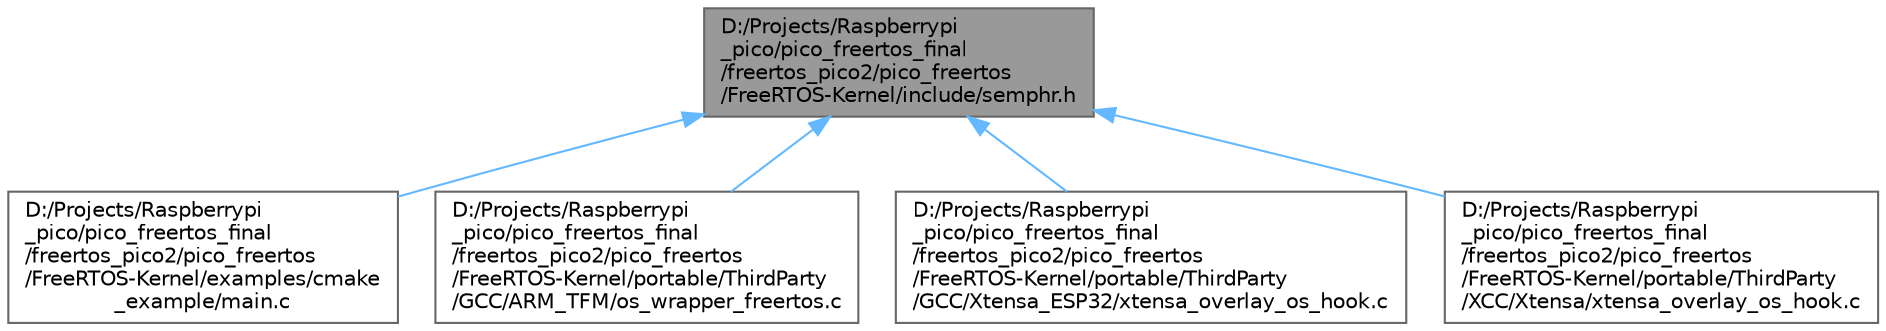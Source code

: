 digraph "D:/Projects/Raspberrypi_pico/pico_freertos_final/freertos_pico2/pico_freertos/FreeRTOS-Kernel/include/semphr.h"
{
 // LATEX_PDF_SIZE
  bgcolor="transparent";
  edge [fontname=Helvetica,fontsize=10,labelfontname=Helvetica,labelfontsize=10];
  node [fontname=Helvetica,fontsize=10,shape=box,height=0.2,width=0.4];
  Node1 [id="Node000001",label="D:/Projects/Raspberrypi\l_pico/pico_freertos_final\l/freertos_pico2/pico_freertos\l/FreeRTOS-Kernel/include/semphr.h",height=0.2,width=0.4,color="gray40", fillcolor="grey60", style="filled", fontcolor="black",tooltip=" "];
  Node1 -> Node2 [id="edge1_Node000001_Node000002",dir="back",color="steelblue1",style="solid",tooltip=" "];
  Node2 [id="Node000002",label="D:/Projects/Raspberrypi\l_pico/pico_freertos_final\l/freertos_pico2/pico_freertos\l/FreeRTOS-Kernel/examples/cmake\l_example/main.c",height=0.2,width=0.4,color="grey40", fillcolor="white", style="filled",URL="$main_8c.html",tooltip=" "];
  Node1 -> Node3 [id="edge2_Node000001_Node000003",dir="back",color="steelblue1",style="solid",tooltip=" "];
  Node3 [id="Node000003",label="D:/Projects/Raspberrypi\l_pico/pico_freertos_final\l/freertos_pico2/pico_freertos\l/FreeRTOS-Kernel/portable/ThirdParty\l/GCC/ARM_TFM/os_wrapper_freertos.c",height=0.2,width=0.4,color="grey40", fillcolor="white", style="filled",URL="$os__wrapper__freertos_8c.html",tooltip=" "];
  Node1 -> Node4 [id="edge3_Node000001_Node000004",dir="back",color="steelblue1",style="solid",tooltip=" "];
  Node4 [id="Node000004",label="D:/Projects/Raspberrypi\l_pico/pico_freertos_final\l/freertos_pico2/pico_freertos\l/FreeRTOS-Kernel/portable/ThirdParty\l/GCC/Xtensa_ESP32/xtensa_overlay_os_hook.c",height=0.2,width=0.4,color="grey40", fillcolor="white", style="filled",URL="$_g_c_c_2_xtensa___e_s_p32_2xtensa__overlay__os__hook_8c.html",tooltip=" "];
  Node1 -> Node5 [id="edge4_Node000001_Node000005",dir="back",color="steelblue1",style="solid",tooltip=" "];
  Node5 [id="Node000005",label="D:/Projects/Raspberrypi\l_pico/pico_freertos_final\l/freertos_pico2/pico_freertos\l/FreeRTOS-Kernel/portable/ThirdParty\l/XCC/Xtensa/xtensa_overlay_os_hook.c",height=0.2,width=0.4,color="grey40", fillcolor="white", style="filled",URL="$_x_c_c_2_xtensa_2xtensa__overlay__os__hook_8c.html",tooltip=" "];
}
